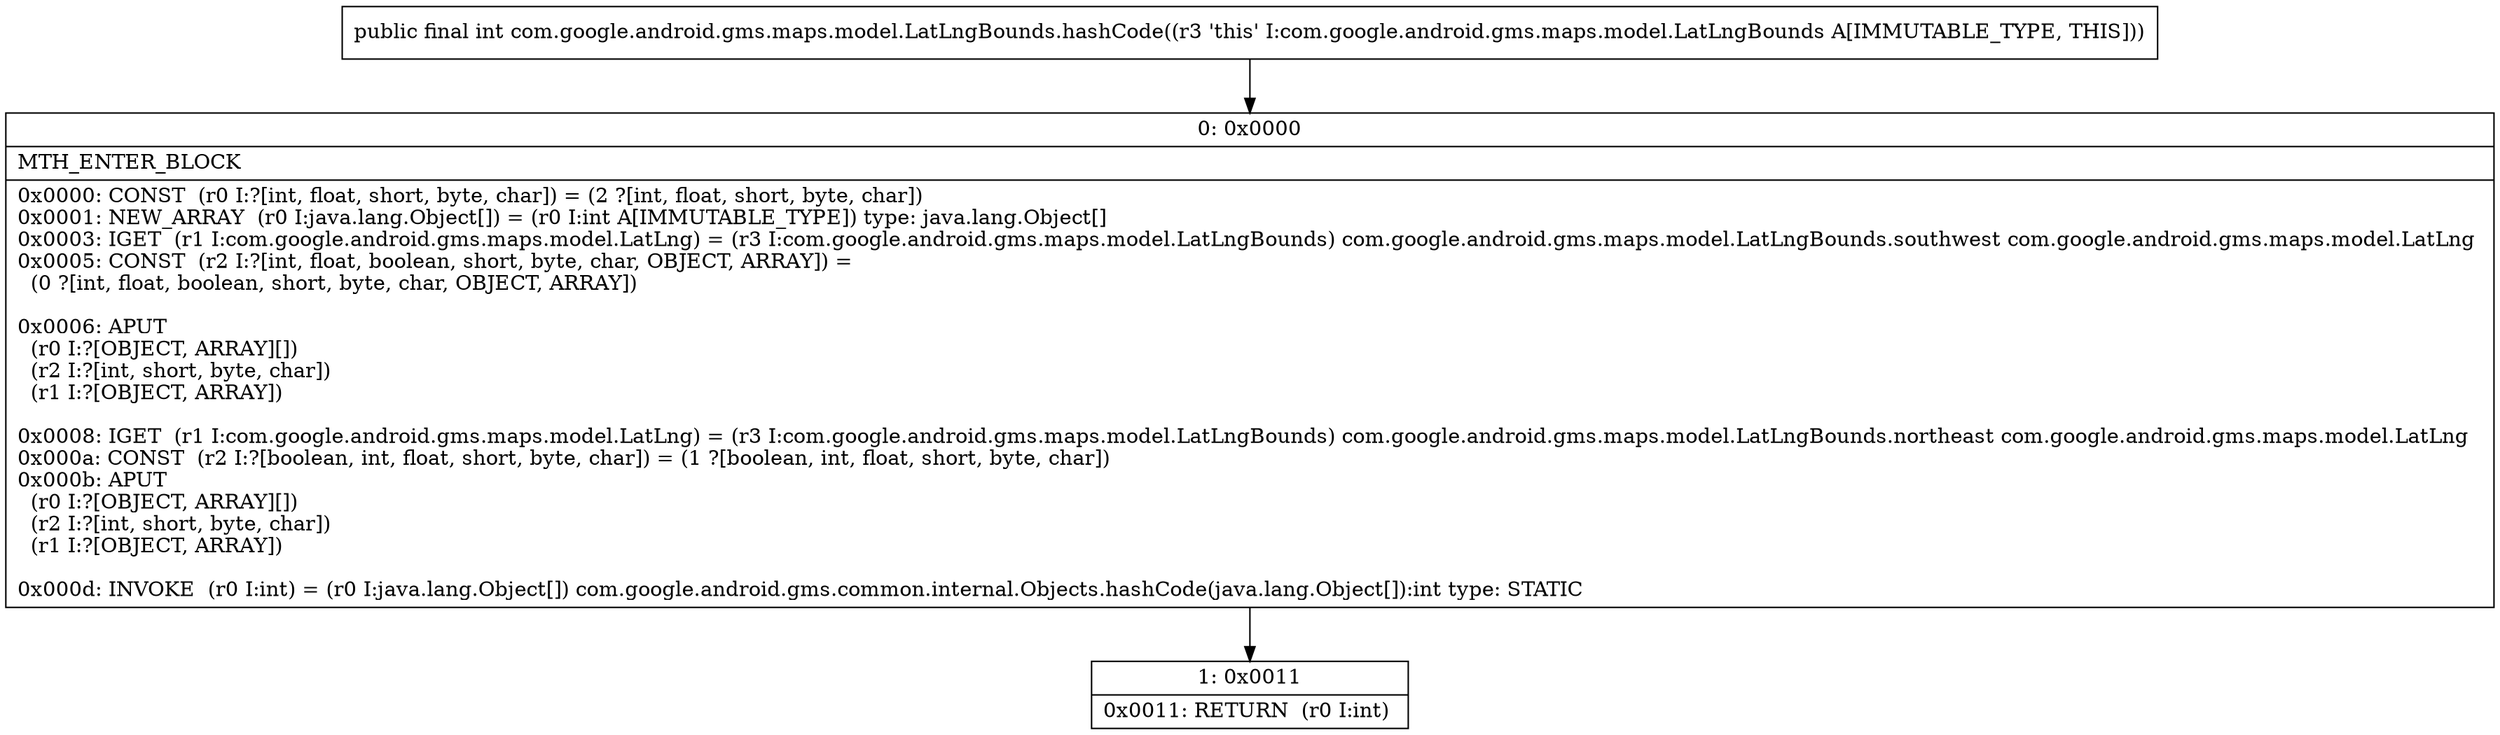 digraph "CFG forcom.google.android.gms.maps.model.LatLngBounds.hashCode()I" {
Node_0 [shape=record,label="{0\:\ 0x0000|MTH_ENTER_BLOCK\l|0x0000: CONST  (r0 I:?[int, float, short, byte, char]) = (2 ?[int, float, short, byte, char]) \l0x0001: NEW_ARRAY  (r0 I:java.lang.Object[]) = (r0 I:int A[IMMUTABLE_TYPE]) type: java.lang.Object[] \l0x0003: IGET  (r1 I:com.google.android.gms.maps.model.LatLng) = (r3 I:com.google.android.gms.maps.model.LatLngBounds) com.google.android.gms.maps.model.LatLngBounds.southwest com.google.android.gms.maps.model.LatLng \l0x0005: CONST  (r2 I:?[int, float, boolean, short, byte, char, OBJECT, ARRAY]) = \l  (0 ?[int, float, boolean, short, byte, char, OBJECT, ARRAY])\l \l0x0006: APUT  \l  (r0 I:?[OBJECT, ARRAY][])\l  (r2 I:?[int, short, byte, char])\l  (r1 I:?[OBJECT, ARRAY])\l \l0x0008: IGET  (r1 I:com.google.android.gms.maps.model.LatLng) = (r3 I:com.google.android.gms.maps.model.LatLngBounds) com.google.android.gms.maps.model.LatLngBounds.northeast com.google.android.gms.maps.model.LatLng \l0x000a: CONST  (r2 I:?[boolean, int, float, short, byte, char]) = (1 ?[boolean, int, float, short, byte, char]) \l0x000b: APUT  \l  (r0 I:?[OBJECT, ARRAY][])\l  (r2 I:?[int, short, byte, char])\l  (r1 I:?[OBJECT, ARRAY])\l \l0x000d: INVOKE  (r0 I:int) = (r0 I:java.lang.Object[]) com.google.android.gms.common.internal.Objects.hashCode(java.lang.Object[]):int type: STATIC \l}"];
Node_1 [shape=record,label="{1\:\ 0x0011|0x0011: RETURN  (r0 I:int) \l}"];
MethodNode[shape=record,label="{public final int com.google.android.gms.maps.model.LatLngBounds.hashCode((r3 'this' I:com.google.android.gms.maps.model.LatLngBounds A[IMMUTABLE_TYPE, THIS])) }"];
MethodNode -> Node_0;
Node_0 -> Node_1;
}

